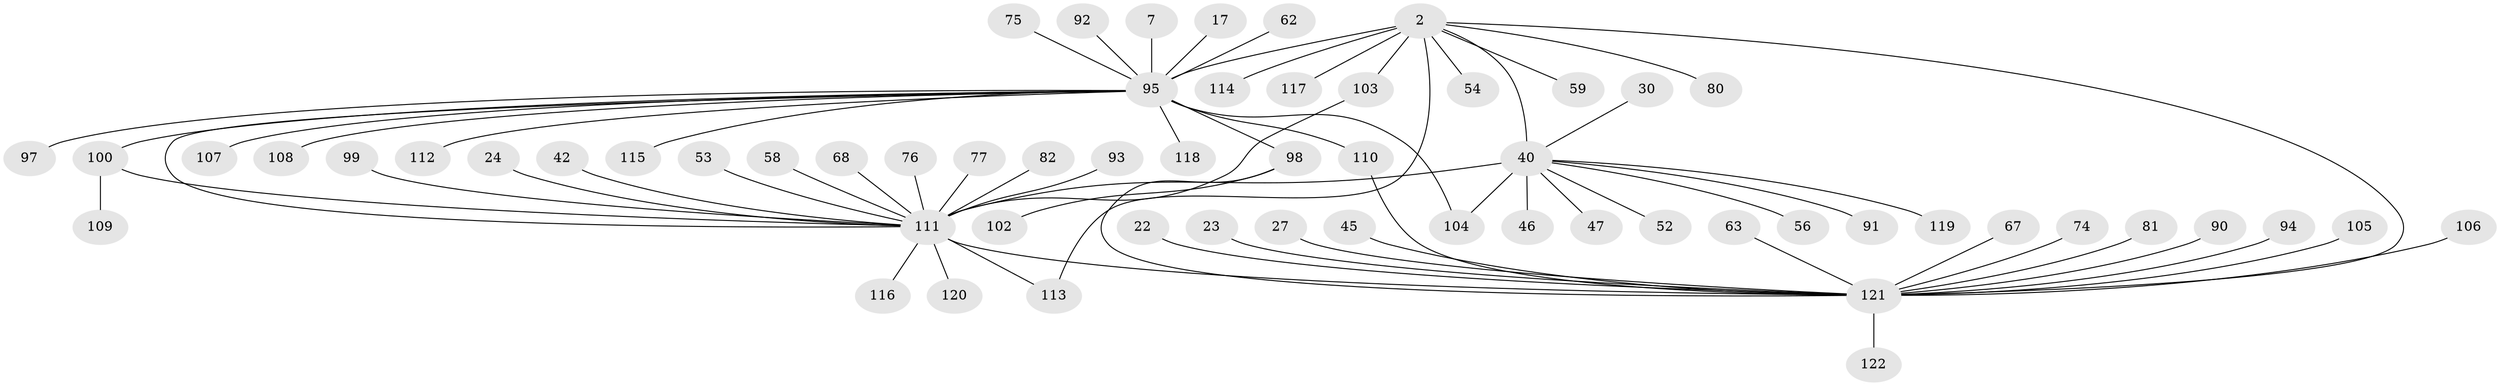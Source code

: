 // original degree distribution, {17: 0.01639344262295082, 8: 0.01639344262295082, 13: 0.00819672131147541, 10: 0.00819672131147541, 1: 0.5573770491803278, 2: 0.18032786885245902, 5: 0.02459016393442623, 3: 0.09016393442622951, 9: 0.00819672131147541, 7: 0.01639344262295082, 4: 0.04918032786885246, 6: 0.02459016393442623}
// Generated by graph-tools (version 1.1) at 2025/50/03/04/25 21:50:35]
// undirected, 61 vertices, 68 edges
graph export_dot {
graph [start="1"]
  node [color=gray90,style=filled];
  2;
  7;
  17;
  22;
  23;
  24;
  27;
  30;
  40 [super="+4+25"];
  42;
  45;
  46;
  47;
  52;
  53;
  54;
  56 [super="+48"];
  58;
  59;
  62 [super="+31"];
  63;
  67;
  68;
  74;
  75;
  76;
  77 [super="+34"];
  80;
  81;
  82;
  90 [super="+83"];
  91 [super="+85"];
  92;
  93;
  94;
  95 [super="+5+6+70+88"];
  97;
  98 [super="+73"];
  99;
  100 [super="+96"];
  102;
  103;
  104 [super="+84"];
  105;
  106 [super="+12"];
  107 [super="+101"];
  108;
  109;
  110 [super="+43"];
  111 [super="+79+33+86"];
  112;
  113 [super="+9+36+89"];
  114;
  115;
  116 [super="+49+60"];
  117;
  118;
  119;
  120;
  121 [super="+15+21+1+10+14"];
  122;
  2 -- 54;
  2 -- 59;
  2 -- 80;
  2 -- 95 [weight=4];
  2 -- 103;
  2 -- 113 [weight=2];
  2 -- 114;
  2 -- 117;
  2 -- 121 [weight=3];
  2 -- 40;
  7 -- 95;
  17 -- 95;
  22 -- 121;
  23 -- 121;
  24 -- 111;
  27 -- 121;
  30 -- 40;
  40 -- 104;
  40 -- 119;
  40 -- 52;
  40 -- 47;
  40 -- 46;
  40 -- 111 [weight=5];
  40 -- 56;
  40 -- 91;
  42 -- 111;
  45 -- 121;
  53 -- 111;
  58 -- 111;
  62 -- 95;
  63 -- 121;
  67 -- 121;
  68 -- 111;
  74 -- 121;
  75 -- 95;
  76 -- 111;
  77 -- 111;
  81 -- 121;
  82 -- 111;
  90 -- 121;
  92 -- 95;
  93 -- 111;
  94 -- 121;
  95 -- 104 [weight=2];
  95 -- 115;
  95 -- 118;
  95 -- 97;
  95 -- 110;
  95 -- 112;
  95 -- 108;
  95 -- 107;
  95 -- 111 [weight=2];
  95 -- 98 [weight=2];
  95 -- 100 [weight=2];
  98 -- 121;
  98 -- 102;
  99 -- 111;
  100 -- 111;
  100 -- 109;
  103 -- 111;
  105 -- 121;
  106 -- 121 [weight=2];
  110 -- 121;
  111 -- 121 [weight=4];
  111 -- 116;
  111 -- 113;
  111 -- 120;
  121 -- 122;
}
